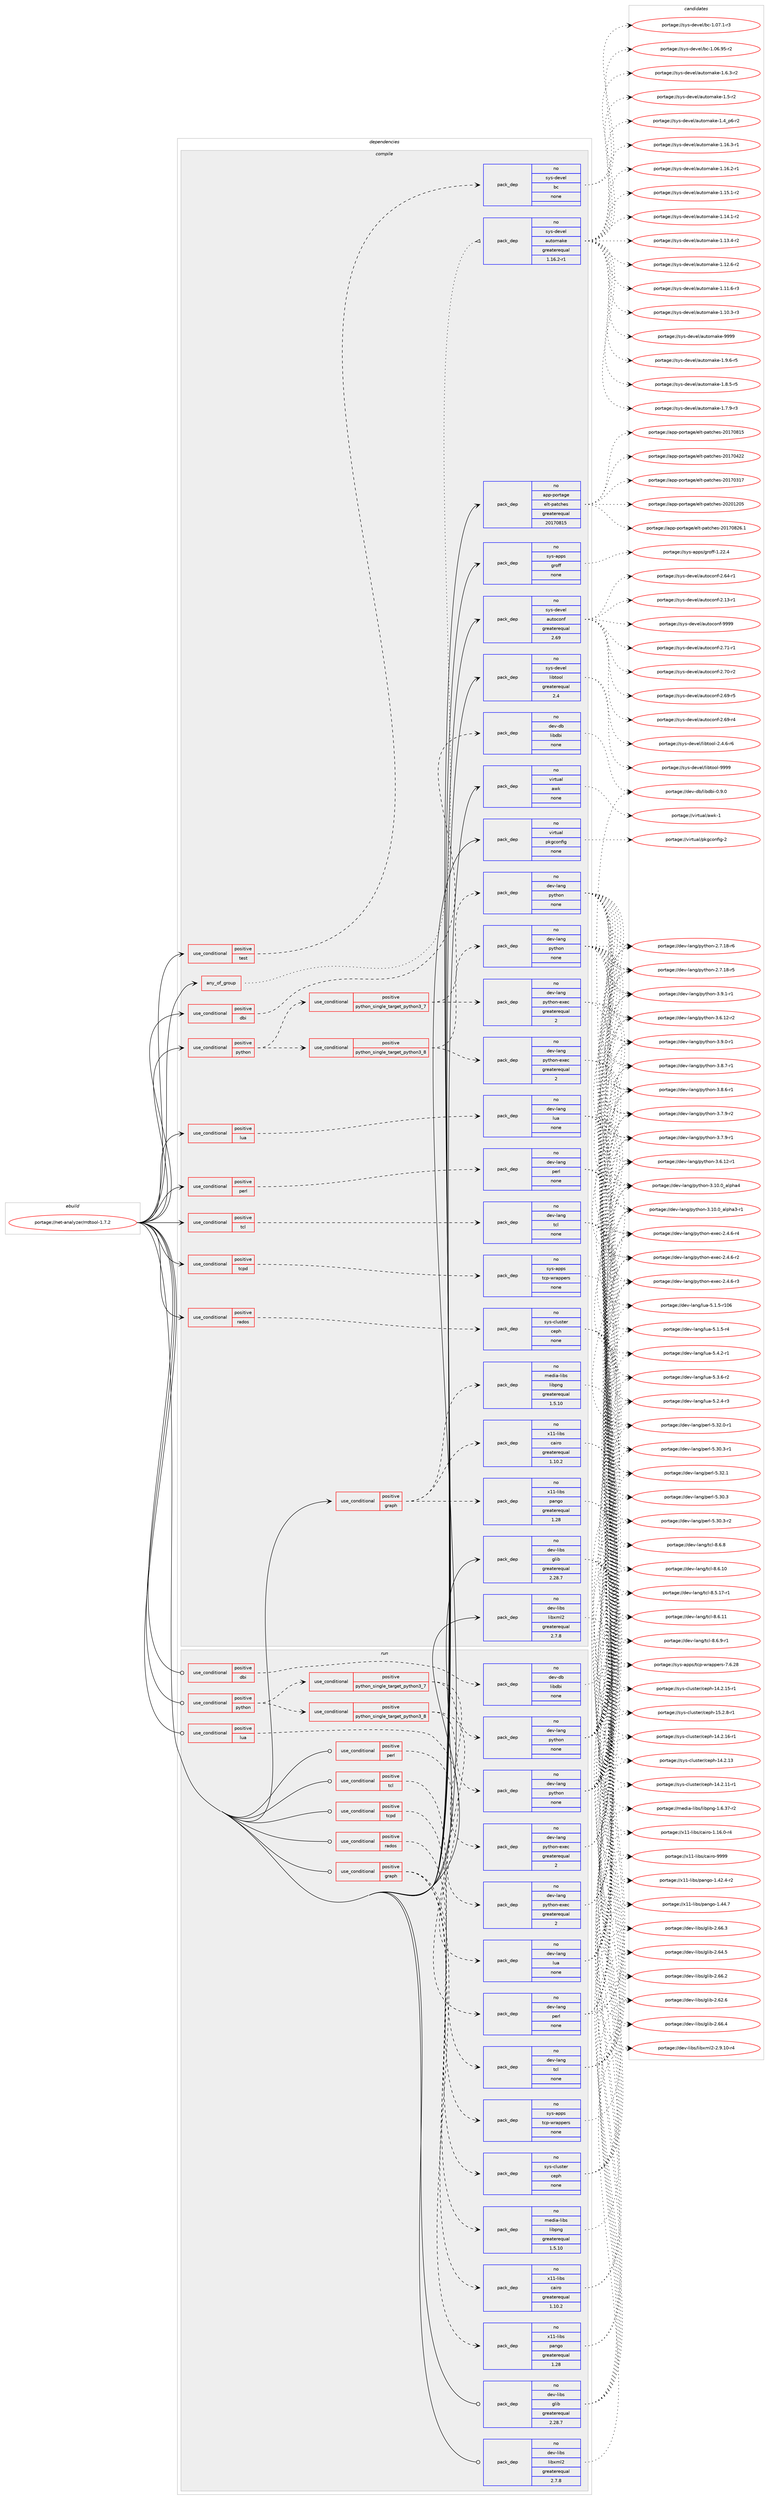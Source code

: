 digraph prolog {

# *************
# Graph options
# *************

newrank=true;
concentrate=true;
compound=true;
graph [rankdir=LR,fontname=Helvetica,fontsize=10,ranksep=1.5];#, ranksep=2.5, nodesep=0.2];
edge  [arrowhead=vee];
node  [fontname=Helvetica,fontsize=10];

# **********
# The ebuild
# **********

subgraph cluster_leftcol {
color=gray;
rank=same;
label=<<i>ebuild</i>>;
id [label="portage://net-analyzer/rrdtool-1.7.2", color=red, width=4, href="../net-analyzer/rrdtool-1.7.2.svg"];
}

# ****************
# The dependencies
# ****************

subgraph cluster_midcol {
color=gray;
label=<<i>dependencies</i>>;
subgraph cluster_compile {
fillcolor="#eeeeee";
style=filled;
label=<<i>compile</i>>;
subgraph any233 {
dependency31975 [label=<<TABLE BORDER="0" CELLBORDER="1" CELLSPACING="0" CELLPADDING="4"><TR><TD CELLPADDING="10">any_of_group</TD></TR></TABLE>>, shape=none, color=red];subgraph pack21828 {
dependency31976 [label=<<TABLE BORDER="0" CELLBORDER="1" CELLSPACING="0" CELLPADDING="4" WIDTH="220"><TR><TD ROWSPAN="6" CELLPADDING="30">pack_dep</TD></TR><TR><TD WIDTH="110">no</TD></TR><TR><TD>sys-devel</TD></TR><TR><TD>automake</TD></TR><TR><TD>greaterequal</TD></TR><TR><TD>1.16.2-r1</TD></TR></TABLE>>, shape=none, color=blue];
}
dependency31975:e -> dependency31976:w [weight=20,style="dotted",arrowhead="oinv"];
}
id:e -> dependency31975:w [weight=20,style="solid",arrowhead="vee"];
subgraph cond9867 {
dependency31977 [label=<<TABLE BORDER="0" CELLBORDER="1" CELLSPACING="0" CELLPADDING="4"><TR><TD ROWSPAN="3" CELLPADDING="10">use_conditional</TD></TR><TR><TD>positive</TD></TR><TR><TD>dbi</TD></TR></TABLE>>, shape=none, color=red];
subgraph pack21829 {
dependency31978 [label=<<TABLE BORDER="0" CELLBORDER="1" CELLSPACING="0" CELLPADDING="4" WIDTH="220"><TR><TD ROWSPAN="6" CELLPADDING="30">pack_dep</TD></TR><TR><TD WIDTH="110">no</TD></TR><TR><TD>dev-db</TD></TR><TR><TD>libdbi</TD></TR><TR><TD>none</TD></TR><TR><TD></TD></TR></TABLE>>, shape=none, color=blue];
}
dependency31977:e -> dependency31978:w [weight=20,style="dashed",arrowhead="vee"];
}
id:e -> dependency31977:w [weight=20,style="solid",arrowhead="vee"];
subgraph cond9868 {
dependency31979 [label=<<TABLE BORDER="0" CELLBORDER="1" CELLSPACING="0" CELLPADDING="4"><TR><TD ROWSPAN="3" CELLPADDING="10">use_conditional</TD></TR><TR><TD>positive</TD></TR><TR><TD>graph</TD></TR></TABLE>>, shape=none, color=red];
subgraph pack21830 {
dependency31980 [label=<<TABLE BORDER="0" CELLBORDER="1" CELLSPACING="0" CELLPADDING="4" WIDTH="220"><TR><TD ROWSPAN="6" CELLPADDING="30">pack_dep</TD></TR><TR><TD WIDTH="110">no</TD></TR><TR><TD>media-libs</TD></TR><TR><TD>libpng</TD></TR><TR><TD>greaterequal</TD></TR><TR><TD>1.5.10</TD></TR></TABLE>>, shape=none, color=blue];
}
dependency31979:e -> dependency31980:w [weight=20,style="dashed",arrowhead="vee"];
subgraph pack21831 {
dependency31981 [label=<<TABLE BORDER="0" CELLBORDER="1" CELLSPACING="0" CELLPADDING="4" WIDTH="220"><TR><TD ROWSPAN="6" CELLPADDING="30">pack_dep</TD></TR><TR><TD WIDTH="110">no</TD></TR><TR><TD>x11-libs</TD></TR><TR><TD>cairo</TD></TR><TR><TD>greaterequal</TD></TR><TR><TD>1.10.2</TD></TR></TABLE>>, shape=none, color=blue];
}
dependency31979:e -> dependency31981:w [weight=20,style="dashed",arrowhead="vee"];
subgraph pack21832 {
dependency31982 [label=<<TABLE BORDER="0" CELLBORDER="1" CELLSPACING="0" CELLPADDING="4" WIDTH="220"><TR><TD ROWSPAN="6" CELLPADDING="30">pack_dep</TD></TR><TR><TD WIDTH="110">no</TD></TR><TR><TD>x11-libs</TD></TR><TR><TD>pango</TD></TR><TR><TD>greaterequal</TD></TR><TR><TD>1.28</TD></TR></TABLE>>, shape=none, color=blue];
}
dependency31979:e -> dependency31982:w [weight=20,style="dashed",arrowhead="vee"];
}
id:e -> dependency31979:w [weight=20,style="solid",arrowhead="vee"];
subgraph cond9869 {
dependency31983 [label=<<TABLE BORDER="0" CELLBORDER="1" CELLSPACING="0" CELLPADDING="4"><TR><TD ROWSPAN="3" CELLPADDING="10">use_conditional</TD></TR><TR><TD>positive</TD></TR><TR><TD>lua</TD></TR></TABLE>>, shape=none, color=red];
subgraph pack21833 {
dependency31984 [label=<<TABLE BORDER="0" CELLBORDER="1" CELLSPACING="0" CELLPADDING="4" WIDTH="220"><TR><TD ROWSPAN="6" CELLPADDING="30">pack_dep</TD></TR><TR><TD WIDTH="110">no</TD></TR><TR><TD>dev-lang</TD></TR><TR><TD>lua</TD></TR><TR><TD>none</TD></TR><TR><TD></TD></TR></TABLE>>, shape=none, color=blue];
}
dependency31983:e -> dependency31984:w [weight=20,style="dashed",arrowhead="vee"];
}
id:e -> dependency31983:w [weight=20,style="solid",arrowhead="vee"];
subgraph cond9870 {
dependency31985 [label=<<TABLE BORDER="0" CELLBORDER="1" CELLSPACING="0" CELLPADDING="4"><TR><TD ROWSPAN="3" CELLPADDING="10">use_conditional</TD></TR><TR><TD>positive</TD></TR><TR><TD>perl</TD></TR></TABLE>>, shape=none, color=red];
subgraph pack21834 {
dependency31986 [label=<<TABLE BORDER="0" CELLBORDER="1" CELLSPACING="0" CELLPADDING="4" WIDTH="220"><TR><TD ROWSPAN="6" CELLPADDING="30">pack_dep</TD></TR><TR><TD WIDTH="110">no</TD></TR><TR><TD>dev-lang</TD></TR><TR><TD>perl</TD></TR><TR><TD>none</TD></TR><TR><TD></TD></TR></TABLE>>, shape=none, color=blue];
}
dependency31985:e -> dependency31986:w [weight=20,style="dashed",arrowhead="vee"];
}
id:e -> dependency31985:w [weight=20,style="solid",arrowhead="vee"];
subgraph cond9871 {
dependency31987 [label=<<TABLE BORDER="0" CELLBORDER="1" CELLSPACING="0" CELLPADDING="4"><TR><TD ROWSPAN="3" CELLPADDING="10">use_conditional</TD></TR><TR><TD>positive</TD></TR><TR><TD>python</TD></TR></TABLE>>, shape=none, color=red];
subgraph cond9872 {
dependency31988 [label=<<TABLE BORDER="0" CELLBORDER="1" CELLSPACING="0" CELLPADDING="4"><TR><TD ROWSPAN="3" CELLPADDING="10">use_conditional</TD></TR><TR><TD>positive</TD></TR><TR><TD>python_single_target_python3_7</TD></TR></TABLE>>, shape=none, color=red];
subgraph pack21835 {
dependency31989 [label=<<TABLE BORDER="0" CELLBORDER="1" CELLSPACING="0" CELLPADDING="4" WIDTH="220"><TR><TD ROWSPAN="6" CELLPADDING="30">pack_dep</TD></TR><TR><TD WIDTH="110">no</TD></TR><TR><TD>dev-lang</TD></TR><TR><TD>python</TD></TR><TR><TD>none</TD></TR><TR><TD></TD></TR></TABLE>>, shape=none, color=blue];
}
dependency31988:e -> dependency31989:w [weight=20,style="dashed",arrowhead="vee"];
subgraph pack21836 {
dependency31990 [label=<<TABLE BORDER="0" CELLBORDER="1" CELLSPACING="0" CELLPADDING="4" WIDTH="220"><TR><TD ROWSPAN="6" CELLPADDING="30">pack_dep</TD></TR><TR><TD WIDTH="110">no</TD></TR><TR><TD>dev-lang</TD></TR><TR><TD>python-exec</TD></TR><TR><TD>greaterequal</TD></TR><TR><TD>2</TD></TR></TABLE>>, shape=none, color=blue];
}
dependency31988:e -> dependency31990:w [weight=20,style="dashed",arrowhead="vee"];
}
dependency31987:e -> dependency31988:w [weight=20,style="dashed",arrowhead="vee"];
subgraph cond9873 {
dependency31991 [label=<<TABLE BORDER="0" CELLBORDER="1" CELLSPACING="0" CELLPADDING="4"><TR><TD ROWSPAN="3" CELLPADDING="10">use_conditional</TD></TR><TR><TD>positive</TD></TR><TR><TD>python_single_target_python3_8</TD></TR></TABLE>>, shape=none, color=red];
subgraph pack21837 {
dependency31992 [label=<<TABLE BORDER="0" CELLBORDER="1" CELLSPACING="0" CELLPADDING="4" WIDTH="220"><TR><TD ROWSPAN="6" CELLPADDING="30">pack_dep</TD></TR><TR><TD WIDTH="110">no</TD></TR><TR><TD>dev-lang</TD></TR><TR><TD>python</TD></TR><TR><TD>none</TD></TR><TR><TD></TD></TR></TABLE>>, shape=none, color=blue];
}
dependency31991:e -> dependency31992:w [weight=20,style="dashed",arrowhead="vee"];
subgraph pack21838 {
dependency31993 [label=<<TABLE BORDER="0" CELLBORDER="1" CELLSPACING="0" CELLPADDING="4" WIDTH="220"><TR><TD ROWSPAN="6" CELLPADDING="30">pack_dep</TD></TR><TR><TD WIDTH="110">no</TD></TR><TR><TD>dev-lang</TD></TR><TR><TD>python-exec</TD></TR><TR><TD>greaterequal</TD></TR><TR><TD>2</TD></TR></TABLE>>, shape=none, color=blue];
}
dependency31991:e -> dependency31993:w [weight=20,style="dashed",arrowhead="vee"];
}
dependency31987:e -> dependency31991:w [weight=20,style="dashed",arrowhead="vee"];
}
id:e -> dependency31987:w [weight=20,style="solid",arrowhead="vee"];
subgraph cond9874 {
dependency31994 [label=<<TABLE BORDER="0" CELLBORDER="1" CELLSPACING="0" CELLPADDING="4"><TR><TD ROWSPAN="3" CELLPADDING="10">use_conditional</TD></TR><TR><TD>positive</TD></TR><TR><TD>rados</TD></TR></TABLE>>, shape=none, color=red];
subgraph pack21839 {
dependency31995 [label=<<TABLE BORDER="0" CELLBORDER="1" CELLSPACING="0" CELLPADDING="4" WIDTH="220"><TR><TD ROWSPAN="6" CELLPADDING="30">pack_dep</TD></TR><TR><TD WIDTH="110">no</TD></TR><TR><TD>sys-cluster</TD></TR><TR><TD>ceph</TD></TR><TR><TD>none</TD></TR><TR><TD></TD></TR></TABLE>>, shape=none, color=blue];
}
dependency31994:e -> dependency31995:w [weight=20,style="dashed",arrowhead="vee"];
}
id:e -> dependency31994:w [weight=20,style="solid",arrowhead="vee"];
subgraph cond9875 {
dependency31996 [label=<<TABLE BORDER="0" CELLBORDER="1" CELLSPACING="0" CELLPADDING="4"><TR><TD ROWSPAN="3" CELLPADDING="10">use_conditional</TD></TR><TR><TD>positive</TD></TR><TR><TD>tcl</TD></TR></TABLE>>, shape=none, color=red];
subgraph pack21840 {
dependency31997 [label=<<TABLE BORDER="0" CELLBORDER="1" CELLSPACING="0" CELLPADDING="4" WIDTH="220"><TR><TD ROWSPAN="6" CELLPADDING="30">pack_dep</TD></TR><TR><TD WIDTH="110">no</TD></TR><TR><TD>dev-lang</TD></TR><TR><TD>tcl</TD></TR><TR><TD>none</TD></TR><TR><TD></TD></TR></TABLE>>, shape=none, color=blue];
}
dependency31996:e -> dependency31997:w [weight=20,style="dashed",arrowhead="vee"];
}
id:e -> dependency31996:w [weight=20,style="solid",arrowhead="vee"];
subgraph cond9876 {
dependency31998 [label=<<TABLE BORDER="0" CELLBORDER="1" CELLSPACING="0" CELLPADDING="4"><TR><TD ROWSPAN="3" CELLPADDING="10">use_conditional</TD></TR><TR><TD>positive</TD></TR><TR><TD>tcpd</TD></TR></TABLE>>, shape=none, color=red];
subgraph pack21841 {
dependency31999 [label=<<TABLE BORDER="0" CELLBORDER="1" CELLSPACING="0" CELLPADDING="4" WIDTH="220"><TR><TD ROWSPAN="6" CELLPADDING="30">pack_dep</TD></TR><TR><TD WIDTH="110">no</TD></TR><TR><TD>sys-apps</TD></TR><TR><TD>tcp-wrappers</TD></TR><TR><TD>none</TD></TR><TR><TD></TD></TR></TABLE>>, shape=none, color=blue];
}
dependency31998:e -> dependency31999:w [weight=20,style="dashed",arrowhead="vee"];
}
id:e -> dependency31998:w [weight=20,style="solid",arrowhead="vee"];
subgraph cond9877 {
dependency32000 [label=<<TABLE BORDER="0" CELLBORDER="1" CELLSPACING="0" CELLPADDING="4"><TR><TD ROWSPAN="3" CELLPADDING="10">use_conditional</TD></TR><TR><TD>positive</TD></TR><TR><TD>test</TD></TR></TABLE>>, shape=none, color=red];
subgraph pack21842 {
dependency32001 [label=<<TABLE BORDER="0" CELLBORDER="1" CELLSPACING="0" CELLPADDING="4" WIDTH="220"><TR><TD ROWSPAN="6" CELLPADDING="30">pack_dep</TD></TR><TR><TD WIDTH="110">no</TD></TR><TR><TD>sys-devel</TD></TR><TR><TD>bc</TD></TR><TR><TD>none</TD></TR><TR><TD></TD></TR></TABLE>>, shape=none, color=blue];
}
dependency32000:e -> dependency32001:w [weight=20,style="dashed",arrowhead="vee"];
}
id:e -> dependency32000:w [weight=20,style="solid",arrowhead="vee"];
subgraph pack21843 {
dependency32002 [label=<<TABLE BORDER="0" CELLBORDER="1" CELLSPACING="0" CELLPADDING="4" WIDTH="220"><TR><TD ROWSPAN="6" CELLPADDING="30">pack_dep</TD></TR><TR><TD WIDTH="110">no</TD></TR><TR><TD>app-portage</TD></TR><TR><TD>elt-patches</TD></TR><TR><TD>greaterequal</TD></TR><TR><TD>20170815</TD></TR></TABLE>>, shape=none, color=blue];
}
id:e -> dependency32002:w [weight=20,style="solid",arrowhead="vee"];
subgraph pack21844 {
dependency32003 [label=<<TABLE BORDER="0" CELLBORDER="1" CELLSPACING="0" CELLPADDING="4" WIDTH="220"><TR><TD ROWSPAN="6" CELLPADDING="30">pack_dep</TD></TR><TR><TD WIDTH="110">no</TD></TR><TR><TD>dev-libs</TD></TR><TR><TD>glib</TD></TR><TR><TD>greaterequal</TD></TR><TR><TD>2.28.7</TD></TR></TABLE>>, shape=none, color=blue];
}
id:e -> dependency32003:w [weight=20,style="solid",arrowhead="vee"];
subgraph pack21845 {
dependency32004 [label=<<TABLE BORDER="0" CELLBORDER="1" CELLSPACING="0" CELLPADDING="4" WIDTH="220"><TR><TD ROWSPAN="6" CELLPADDING="30">pack_dep</TD></TR><TR><TD WIDTH="110">no</TD></TR><TR><TD>dev-libs</TD></TR><TR><TD>libxml2</TD></TR><TR><TD>greaterequal</TD></TR><TR><TD>2.7.8</TD></TR></TABLE>>, shape=none, color=blue];
}
id:e -> dependency32004:w [weight=20,style="solid",arrowhead="vee"];
subgraph pack21846 {
dependency32005 [label=<<TABLE BORDER="0" CELLBORDER="1" CELLSPACING="0" CELLPADDING="4" WIDTH="220"><TR><TD ROWSPAN="6" CELLPADDING="30">pack_dep</TD></TR><TR><TD WIDTH="110">no</TD></TR><TR><TD>sys-apps</TD></TR><TR><TD>groff</TD></TR><TR><TD>none</TD></TR><TR><TD></TD></TR></TABLE>>, shape=none, color=blue];
}
id:e -> dependency32005:w [weight=20,style="solid",arrowhead="vee"];
subgraph pack21847 {
dependency32006 [label=<<TABLE BORDER="0" CELLBORDER="1" CELLSPACING="0" CELLPADDING="4" WIDTH="220"><TR><TD ROWSPAN="6" CELLPADDING="30">pack_dep</TD></TR><TR><TD WIDTH="110">no</TD></TR><TR><TD>sys-devel</TD></TR><TR><TD>autoconf</TD></TR><TR><TD>greaterequal</TD></TR><TR><TD>2.69</TD></TR></TABLE>>, shape=none, color=blue];
}
id:e -> dependency32006:w [weight=20,style="solid",arrowhead="vee"];
subgraph pack21848 {
dependency32007 [label=<<TABLE BORDER="0" CELLBORDER="1" CELLSPACING="0" CELLPADDING="4" WIDTH="220"><TR><TD ROWSPAN="6" CELLPADDING="30">pack_dep</TD></TR><TR><TD WIDTH="110">no</TD></TR><TR><TD>sys-devel</TD></TR><TR><TD>libtool</TD></TR><TR><TD>greaterequal</TD></TR><TR><TD>2.4</TD></TR></TABLE>>, shape=none, color=blue];
}
id:e -> dependency32007:w [weight=20,style="solid",arrowhead="vee"];
subgraph pack21849 {
dependency32008 [label=<<TABLE BORDER="0" CELLBORDER="1" CELLSPACING="0" CELLPADDING="4" WIDTH="220"><TR><TD ROWSPAN="6" CELLPADDING="30">pack_dep</TD></TR><TR><TD WIDTH="110">no</TD></TR><TR><TD>virtual</TD></TR><TR><TD>awk</TD></TR><TR><TD>none</TD></TR><TR><TD></TD></TR></TABLE>>, shape=none, color=blue];
}
id:e -> dependency32008:w [weight=20,style="solid",arrowhead="vee"];
subgraph pack21850 {
dependency32009 [label=<<TABLE BORDER="0" CELLBORDER="1" CELLSPACING="0" CELLPADDING="4" WIDTH="220"><TR><TD ROWSPAN="6" CELLPADDING="30">pack_dep</TD></TR><TR><TD WIDTH="110">no</TD></TR><TR><TD>virtual</TD></TR><TR><TD>pkgconfig</TD></TR><TR><TD>none</TD></TR><TR><TD></TD></TR></TABLE>>, shape=none, color=blue];
}
id:e -> dependency32009:w [weight=20,style="solid",arrowhead="vee"];
}
subgraph cluster_compileandrun {
fillcolor="#eeeeee";
style=filled;
label=<<i>compile and run</i>>;
}
subgraph cluster_run {
fillcolor="#eeeeee";
style=filled;
label=<<i>run</i>>;
subgraph cond9878 {
dependency32010 [label=<<TABLE BORDER="0" CELLBORDER="1" CELLSPACING="0" CELLPADDING="4"><TR><TD ROWSPAN="3" CELLPADDING="10">use_conditional</TD></TR><TR><TD>positive</TD></TR><TR><TD>dbi</TD></TR></TABLE>>, shape=none, color=red];
subgraph pack21851 {
dependency32011 [label=<<TABLE BORDER="0" CELLBORDER="1" CELLSPACING="0" CELLPADDING="4" WIDTH="220"><TR><TD ROWSPAN="6" CELLPADDING="30">pack_dep</TD></TR><TR><TD WIDTH="110">no</TD></TR><TR><TD>dev-db</TD></TR><TR><TD>libdbi</TD></TR><TR><TD>none</TD></TR><TR><TD></TD></TR></TABLE>>, shape=none, color=blue];
}
dependency32010:e -> dependency32011:w [weight=20,style="dashed",arrowhead="vee"];
}
id:e -> dependency32010:w [weight=20,style="solid",arrowhead="odot"];
subgraph cond9879 {
dependency32012 [label=<<TABLE BORDER="0" CELLBORDER="1" CELLSPACING="0" CELLPADDING="4"><TR><TD ROWSPAN="3" CELLPADDING="10">use_conditional</TD></TR><TR><TD>positive</TD></TR><TR><TD>graph</TD></TR></TABLE>>, shape=none, color=red];
subgraph pack21852 {
dependency32013 [label=<<TABLE BORDER="0" CELLBORDER="1" CELLSPACING="0" CELLPADDING="4" WIDTH="220"><TR><TD ROWSPAN="6" CELLPADDING="30">pack_dep</TD></TR><TR><TD WIDTH="110">no</TD></TR><TR><TD>media-libs</TD></TR><TR><TD>libpng</TD></TR><TR><TD>greaterequal</TD></TR><TR><TD>1.5.10</TD></TR></TABLE>>, shape=none, color=blue];
}
dependency32012:e -> dependency32013:w [weight=20,style="dashed",arrowhead="vee"];
subgraph pack21853 {
dependency32014 [label=<<TABLE BORDER="0" CELLBORDER="1" CELLSPACING="0" CELLPADDING="4" WIDTH="220"><TR><TD ROWSPAN="6" CELLPADDING="30">pack_dep</TD></TR><TR><TD WIDTH="110">no</TD></TR><TR><TD>x11-libs</TD></TR><TR><TD>cairo</TD></TR><TR><TD>greaterequal</TD></TR><TR><TD>1.10.2</TD></TR></TABLE>>, shape=none, color=blue];
}
dependency32012:e -> dependency32014:w [weight=20,style="dashed",arrowhead="vee"];
subgraph pack21854 {
dependency32015 [label=<<TABLE BORDER="0" CELLBORDER="1" CELLSPACING="0" CELLPADDING="4" WIDTH="220"><TR><TD ROWSPAN="6" CELLPADDING="30">pack_dep</TD></TR><TR><TD WIDTH="110">no</TD></TR><TR><TD>x11-libs</TD></TR><TR><TD>pango</TD></TR><TR><TD>greaterequal</TD></TR><TR><TD>1.28</TD></TR></TABLE>>, shape=none, color=blue];
}
dependency32012:e -> dependency32015:w [weight=20,style="dashed",arrowhead="vee"];
}
id:e -> dependency32012:w [weight=20,style="solid",arrowhead="odot"];
subgraph cond9880 {
dependency32016 [label=<<TABLE BORDER="0" CELLBORDER="1" CELLSPACING="0" CELLPADDING="4"><TR><TD ROWSPAN="3" CELLPADDING="10">use_conditional</TD></TR><TR><TD>positive</TD></TR><TR><TD>lua</TD></TR></TABLE>>, shape=none, color=red];
subgraph pack21855 {
dependency32017 [label=<<TABLE BORDER="0" CELLBORDER="1" CELLSPACING="0" CELLPADDING="4" WIDTH="220"><TR><TD ROWSPAN="6" CELLPADDING="30">pack_dep</TD></TR><TR><TD WIDTH="110">no</TD></TR><TR><TD>dev-lang</TD></TR><TR><TD>lua</TD></TR><TR><TD>none</TD></TR><TR><TD></TD></TR></TABLE>>, shape=none, color=blue];
}
dependency32016:e -> dependency32017:w [weight=20,style="dashed",arrowhead="vee"];
}
id:e -> dependency32016:w [weight=20,style="solid",arrowhead="odot"];
subgraph cond9881 {
dependency32018 [label=<<TABLE BORDER="0" CELLBORDER="1" CELLSPACING="0" CELLPADDING="4"><TR><TD ROWSPAN="3" CELLPADDING="10">use_conditional</TD></TR><TR><TD>positive</TD></TR><TR><TD>perl</TD></TR></TABLE>>, shape=none, color=red];
subgraph pack21856 {
dependency32019 [label=<<TABLE BORDER="0" CELLBORDER="1" CELLSPACING="0" CELLPADDING="4" WIDTH="220"><TR><TD ROWSPAN="6" CELLPADDING="30">pack_dep</TD></TR><TR><TD WIDTH="110">no</TD></TR><TR><TD>dev-lang</TD></TR><TR><TD>perl</TD></TR><TR><TD>none</TD></TR><TR><TD></TD></TR></TABLE>>, shape=none, color=blue];
}
dependency32018:e -> dependency32019:w [weight=20,style="dashed",arrowhead="vee"];
}
id:e -> dependency32018:w [weight=20,style="solid",arrowhead="odot"];
subgraph cond9882 {
dependency32020 [label=<<TABLE BORDER="0" CELLBORDER="1" CELLSPACING="0" CELLPADDING="4"><TR><TD ROWSPAN="3" CELLPADDING="10">use_conditional</TD></TR><TR><TD>positive</TD></TR><TR><TD>python</TD></TR></TABLE>>, shape=none, color=red];
subgraph cond9883 {
dependency32021 [label=<<TABLE BORDER="0" CELLBORDER="1" CELLSPACING="0" CELLPADDING="4"><TR><TD ROWSPAN="3" CELLPADDING="10">use_conditional</TD></TR><TR><TD>positive</TD></TR><TR><TD>python_single_target_python3_7</TD></TR></TABLE>>, shape=none, color=red];
subgraph pack21857 {
dependency32022 [label=<<TABLE BORDER="0" CELLBORDER="1" CELLSPACING="0" CELLPADDING="4" WIDTH="220"><TR><TD ROWSPAN="6" CELLPADDING="30">pack_dep</TD></TR><TR><TD WIDTH="110">no</TD></TR><TR><TD>dev-lang</TD></TR><TR><TD>python</TD></TR><TR><TD>none</TD></TR><TR><TD></TD></TR></TABLE>>, shape=none, color=blue];
}
dependency32021:e -> dependency32022:w [weight=20,style="dashed",arrowhead="vee"];
subgraph pack21858 {
dependency32023 [label=<<TABLE BORDER="0" CELLBORDER="1" CELLSPACING="0" CELLPADDING="4" WIDTH="220"><TR><TD ROWSPAN="6" CELLPADDING="30">pack_dep</TD></TR><TR><TD WIDTH="110">no</TD></TR><TR><TD>dev-lang</TD></TR><TR><TD>python-exec</TD></TR><TR><TD>greaterequal</TD></TR><TR><TD>2</TD></TR></TABLE>>, shape=none, color=blue];
}
dependency32021:e -> dependency32023:w [weight=20,style="dashed",arrowhead="vee"];
}
dependency32020:e -> dependency32021:w [weight=20,style="dashed",arrowhead="vee"];
subgraph cond9884 {
dependency32024 [label=<<TABLE BORDER="0" CELLBORDER="1" CELLSPACING="0" CELLPADDING="4"><TR><TD ROWSPAN="3" CELLPADDING="10">use_conditional</TD></TR><TR><TD>positive</TD></TR><TR><TD>python_single_target_python3_8</TD></TR></TABLE>>, shape=none, color=red];
subgraph pack21859 {
dependency32025 [label=<<TABLE BORDER="0" CELLBORDER="1" CELLSPACING="0" CELLPADDING="4" WIDTH="220"><TR><TD ROWSPAN="6" CELLPADDING="30">pack_dep</TD></TR><TR><TD WIDTH="110">no</TD></TR><TR><TD>dev-lang</TD></TR><TR><TD>python</TD></TR><TR><TD>none</TD></TR><TR><TD></TD></TR></TABLE>>, shape=none, color=blue];
}
dependency32024:e -> dependency32025:w [weight=20,style="dashed",arrowhead="vee"];
subgraph pack21860 {
dependency32026 [label=<<TABLE BORDER="0" CELLBORDER="1" CELLSPACING="0" CELLPADDING="4" WIDTH="220"><TR><TD ROWSPAN="6" CELLPADDING="30">pack_dep</TD></TR><TR><TD WIDTH="110">no</TD></TR><TR><TD>dev-lang</TD></TR><TR><TD>python-exec</TD></TR><TR><TD>greaterequal</TD></TR><TR><TD>2</TD></TR></TABLE>>, shape=none, color=blue];
}
dependency32024:e -> dependency32026:w [weight=20,style="dashed",arrowhead="vee"];
}
dependency32020:e -> dependency32024:w [weight=20,style="dashed",arrowhead="vee"];
}
id:e -> dependency32020:w [weight=20,style="solid",arrowhead="odot"];
subgraph cond9885 {
dependency32027 [label=<<TABLE BORDER="0" CELLBORDER="1" CELLSPACING="0" CELLPADDING="4"><TR><TD ROWSPAN="3" CELLPADDING="10">use_conditional</TD></TR><TR><TD>positive</TD></TR><TR><TD>rados</TD></TR></TABLE>>, shape=none, color=red];
subgraph pack21861 {
dependency32028 [label=<<TABLE BORDER="0" CELLBORDER="1" CELLSPACING="0" CELLPADDING="4" WIDTH="220"><TR><TD ROWSPAN="6" CELLPADDING="30">pack_dep</TD></TR><TR><TD WIDTH="110">no</TD></TR><TR><TD>sys-cluster</TD></TR><TR><TD>ceph</TD></TR><TR><TD>none</TD></TR><TR><TD></TD></TR></TABLE>>, shape=none, color=blue];
}
dependency32027:e -> dependency32028:w [weight=20,style="dashed",arrowhead="vee"];
}
id:e -> dependency32027:w [weight=20,style="solid",arrowhead="odot"];
subgraph cond9886 {
dependency32029 [label=<<TABLE BORDER="0" CELLBORDER="1" CELLSPACING="0" CELLPADDING="4"><TR><TD ROWSPAN="3" CELLPADDING="10">use_conditional</TD></TR><TR><TD>positive</TD></TR><TR><TD>tcl</TD></TR></TABLE>>, shape=none, color=red];
subgraph pack21862 {
dependency32030 [label=<<TABLE BORDER="0" CELLBORDER="1" CELLSPACING="0" CELLPADDING="4" WIDTH="220"><TR><TD ROWSPAN="6" CELLPADDING="30">pack_dep</TD></TR><TR><TD WIDTH="110">no</TD></TR><TR><TD>dev-lang</TD></TR><TR><TD>tcl</TD></TR><TR><TD>none</TD></TR><TR><TD></TD></TR></TABLE>>, shape=none, color=blue];
}
dependency32029:e -> dependency32030:w [weight=20,style="dashed",arrowhead="vee"];
}
id:e -> dependency32029:w [weight=20,style="solid",arrowhead="odot"];
subgraph cond9887 {
dependency32031 [label=<<TABLE BORDER="0" CELLBORDER="1" CELLSPACING="0" CELLPADDING="4"><TR><TD ROWSPAN="3" CELLPADDING="10">use_conditional</TD></TR><TR><TD>positive</TD></TR><TR><TD>tcpd</TD></TR></TABLE>>, shape=none, color=red];
subgraph pack21863 {
dependency32032 [label=<<TABLE BORDER="0" CELLBORDER="1" CELLSPACING="0" CELLPADDING="4" WIDTH="220"><TR><TD ROWSPAN="6" CELLPADDING="30">pack_dep</TD></TR><TR><TD WIDTH="110">no</TD></TR><TR><TD>sys-apps</TD></TR><TR><TD>tcp-wrappers</TD></TR><TR><TD>none</TD></TR><TR><TD></TD></TR></TABLE>>, shape=none, color=blue];
}
dependency32031:e -> dependency32032:w [weight=20,style="dashed",arrowhead="vee"];
}
id:e -> dependency32031:w [weight=20,style="solid",arrowhead="odot"];
subgraph pack21864 {
dependency32033 [label=<<TABLE BORDER="0" CELLBORDER="1" CELLSPACING="0" CELLPADDING="4" WIDTH="220"><TR><TD ROWSPAN="6" CELLPADDING="30">pack_dep</TD></TR><TR><TD WIDTH="110">no</TD></TR><TR><TD>dev-libs</TD></TR><TR><TD>glib</TD></TR><TR><TD>greaterequal</TD></TR><TR><TD>2.28.7</TD></TR></TABLE>>, shape=none, color=blue];
}
id:e -> dependency32033:w [weight=20,style="solid",arrowhead="odot"];
subgraph pack21865 {
dependency32034 [label=<<TABLE BORDER="0" CELLBORDER="1" CELLSPACING="0" CELLPADDING="4" WIDTH="220"><TR><TD ROWSPAN="6" CELLPADDING="30">pack_dep</TD></TR><TR><TD WIDTH="110">no</TD></TR><TR><TD>dev-libs</TD></TR><TR><TD>libxml2</TD></TR><TR><TD>greaterequal</TD></TR><TR><TD>2.7.8</TD></TR></TABLE>>, shape=none, color=blue];
}
id:e -> dependency32034:w [weight=20,style="solid",arrowhead="odot"];
}
}

# **************
# The candidates
# **************

subgraph cluster_choices {
rank=same;
color=gray;
label=<<i>candidates</i>>;

subgraph choice21828 {
color=black;
nodesep=1;
choice115121115451001011181011084797117116111109971071014557575757 [label="portage://sys-devel/automake-9999", color=red, width=4,href="../sys-devel/automake-9999.svg"];
choice115121115451001011181011084797117116111109971071014549465746544511453 [label="portage://sys-devel/automake-1.9.6-r5", color=red, width=4,href="../sys-devel/automake-1.9.6-r5.svg"];
choice115121115451001011181011084797117116111109971071014549465646534511453 [label="portage://sys-devel/automake-1.8.5-r5", color=red, width=4,href="../sys-devel/automake-1.8.5-r5.svg"];
choice115121115451001011181011084797117116111109971071014549465546574511451 [label="portage://sys-devel/automake-1.7.9-r3", color=red, width=4,href="../sys-devel/automake-1.7.9-r3.svg"];
choice115121115451001011181011084797117116111109971071014549465446514511450 [label="portage://sys-devel/automake-1.6.3-r2", color=red, width=4,href="../sys-devel/automake-1.6.3-r2.svg"];
choice11512111545100101118101108479711711611110997107101454946534511450 [label="portage://sys-devel/automake-1.5-r2", color=red, width=4,href="../sys-devel/automake-1.5-r2.svg"];
choice115121115451001011181011084797117116111109971071014549465295112544511450 [label="portage://sys-devel/automake-1.4_p6-r2", color=red, width=4,href="../sys-devel/automake-1.4_p6-r2.svg"];
choice11512111545100101118101108479711711611110997107101454946495446514511449 [label="portage://sys-devel/automake-1.16.3-r1", color=red, width=4,href="../sys-devel/automake-1.16.3-r1.svg"];
choice11512111545100101118101108479711711611110997107101454946495446504511449 [label="portage://sys-devel/automake-1.16.2-r1", color=red, width=4,href="../sys-devel/automake-1.16.2-r1.svg"];
choice11512111545100101118101108479711711611110997107101454946495346494511450 [label="portage://sys-devel/automake-1.15.1-r2", color=red, width=4,href="../sys-devel/automake-1.15.1-r2.svg"];
choice11512111545100101118101108479711711611110997107101454946495246494511450 [label="portage://sys-devel/automake-1.14.1-r2", color=red, width=4,href="../sys-devel/automake-1.14.1-r2.svg"];
choice11512111545100101118101108479711711611110997107101454946495146524511450 [label="portage://sys-devel/automake-1.13.4-r2", color=red, width=4,href="../sys-devel/automake-1.13.4-r2.svg"];
choice11512111545100101118101108479711711611110997107101454946495046544511450 [label="portage://sys-devel/automake-1.12.6-r2", color=red, width=4,href="../sys-devel/automake-1.12.6-r2.svg"];
choice11512111545100101118101108479711711611110997107101454946494946544511451 [label="portage://sys-devel/automake-1.11.6-r3", color=red, width=4,href="../sys-devel/automake-1.11.6-r3.svg"];
choice11512111545100101118101108479711711611110997107101454946494846514511451 [label="portage://sys-devel/automake-1.10.3-r3", color=red, width=4,href="../sys-devel/automake-1.10.3-r3.svg"];
dependency31976:e -> choice115121115451001011181011084797117116111109971071014557575757:w [style=dotted,weight="100"];
dependency31976:e -> choice115121115451001011181011084797117116111109971071014549465746544511453:w [style=dotted,weight="100"];
dependency31976:e -> choice115121115451001011181011084797117116111109971071014549465646534511453:w [style=dotted,weight="100"];
dependency31976:e -> choice115121115451001011181011084797117116111109971071014549465546574511451:w [style=dotted,weight="100"];
dependency31976:e -> choice115121115451001011181011084797117116111109971071014549465446514511450:w [style=dotted,weight="100"];
dependency31976:e -> choice11512111545100101118101108479711711611110997107101454946534511450:w [style=dotted,weight="100"];
dependency31976:e -> choice115121115451001011181011084797117116111109971071014549465295112544511450:w [style=dotted,weight="100"];
dependency31976:e -> choice11512111545100101118101108479711711611110997107101454946495446514511449:w [style=dotted,weight="100"];
dependency31976:e -> choice11512111545100101118101108479711711611110997107101454946495446504511449:w [style=dotted,weight="100"];
dependency31976:e -> choice11512111545100101118101108479711711611110997107101454946495346494511450:w [style=dotted,weight="100"];
dependency31976:e -> choice11512111545100101118101108479711711611110997107101454946495246494511450:w [style=dotted,weight="100"];
dependency31976:e -> choice11512111545100101118101108479711711611110997107101454946495146524511450:w [style=dotted,weight="100"];
dependency31976:e -> choice11512111545100101118101108479711711611110997107101454946495046544511450:w [style=dotted,weight="100"];
dependency31976:e -> choice11512111545100101118101108479711711611110997107101454946494946544511451:w [style=dotted,weight="100"];
dependency31976:e -> choice11512111545100101118101108479711711611110997107101454946494846514511451:w [style=dotted,weight="100"];
}
subgraph choice21829 {
color=black;
nodesep=1;
choice1001011184510098471081059810098105454846574648 [label="portage://dev-db/libdbi-0.9.0", color=red, width=4,href="../dev-db/libdbi-0.9.0.svg"];
dependency31978:e -> choice1001011184510098471081059810098105454846574648:w [style=dotted,weight="100"];
}
subgraph choice21830 {
color=black;
nodesep=1;
choice1091011001059745108105981154710810598112110103454946544651554511450 [label="portage://media-libs/libpng-1.6.37-r2", color=red, width=4,href="../media-libs/libpng-1.6.37-r2.svg"];
dependency31980:e -> choice1091011001059745108105981154710810598112110103454946544651554511450:w [style=dotted,weight="100"];
}
subgraph choice21831 {
color=black;
nodesep=1;
choice120494945108105981154799971051141114557575757 [label="portage://x11-libs/cairo-9999", color=red, width=4,href="../x11-libs/cairo-9999.svg"];
choice12049494510810598115479997105114111454946495446484511452 [label="portage://x11-libs/cairo-1.16.0-r4", color=red, width=4,href="../x11-libs/cairo-1.16.0-r4.svg"];
dependency31981:e -> choice120494945108105981154799971051141114557575757:w [style=dotted,weight="100"];
dependency31981:e -> choice12049494510810598115479997105114111454946495446484511452:w [style=dotted,weight="100"];
}
subgraph choice21832 {
color=black;
nodesep=1;
choice12049494510810598115471129711010311145494652524655 [label="portage://x11-libs/pango-1.44.7", color=red, width=4,href="../x11-libs/pango-1.44.7.svg"];
choice120494945108105981154711297110103111454946525046524511450 [label="portage://x11-libs/pango-1.42.4-r2", color=red, width=4,href="../x11-libs/pango-1.42.4-r2.svg"];
dependency31982:e -> choice12049494510810598115471129711010311145494652524655:w [style=dotted,weight="100"];
dependency31982:e -> choice120494945108105981154711297110103111454946525046524511450:w [style=dotted,weight="100"];
}
subgraph choice21833 {
color=black;
nodesep=1;
choice100101118451089711010347108117974553465246504511449 [label="portage://dev-lang/lua-5.4.2-r1", color=red, width=4,href="../dev-lang/lua-5.4.2-r1.svg"];
choice100101118451089711010347108117974553465146544511450 [label="portage://dev-lang/lua-5.3.6-r2", color=red, width=4,href="../dev-lang/lua-5.3.6-r2.svg"];
choice100101118451089711010347108117974553465046524511451 [label="portage://dev-lang/lua-5.2.4-r3", color=red, width=4,href="../dev-lang/lua-5.2.4-r3.svg"];
choice100101118451089711010347108117974553464946534511452 [label="portage://dev-lang/lua-5.1.5-r4", color=red, width=4,href="../dev-lang/lua-5.1.5-r4.svg"];
choice1001011184510897110103471081179745534649465345114494854 [label="portage://dev-lang/lua-5.1.5-r106", color=red, width=4,href="../dev-lang/lua-5.1.5-r106.svg"];
dependency31984:e -> choice100101118451089711010347108117974553465246504511449:w [style=dotted,weight="100"];
dependency31984:e -> choice100101118451089711010347108117974553465146544511450:w [style=dotted,weight="100"];
dependency31984:e -> choice100101118451089711010347108117974553465046524511451:w [style=dotted,weight="100"];
dependency31984:e -> choice100101118451089711010347108117974553464946534511452:w [style=dotted,weight="100"];
dependency31984:e -> choice1001011184510897110103471081179745534649465345114494854:w [style=dotted,weight="100"];
}
subgraph choice21834 {
color=black;
nodesep=1;
choice10010111845108971101034711210111410845534651504649 [label="portage://dev-lang/perl-5.32.1", color=red, width=4,href="../dev-lang/perl-5.32.1.svg"];
choice100101118451089711010347112101114108455346515046484511449 [label="portage://dev-lang/perl-5.32.0-r1", color=red, width=4,href="../dev-lang/perl-5.32.0-r1.svg"];
choice100101118451089711010347112101114108455346514846514511450 [label="portage://dev-lang/perl-5.30.3-r2", color=red, width=4,href="../dev-lang/perl-5.30.3-r2.svg"];
choice100101118451089711010347112101114108455346514846514511449 [label="portage://dev-lang/perl-5.30.3-r1", color=red, width=4,href="../dev-lang/perl-5.30.3-r1.svg"];
choice10010111845108971101034711210111410845534651484651 [label="portage://dev-lang/perl-5.30.3", color=red, width=4,href="../dev-lang/perl-5.30.3.svg"];
dependency31986:e -> choice10010111845108971101034711210111410845534651504649:w [style=dotted,weight="100"];
dependency31986:e -> choice100101118451089711010347112101114108455346515046484511449:w [style=dotted,weight="100"];
dependency31986:e -> choice100101118451089711010347112101114108455346514846514511450:w [style=dotted,weight="100"];
dependency31986:e -> choice100101118451089711010347112101114108455346514846514511449:w [style=dotted,weight="100"];
dependency31986:e -> choice10010111845108971101034711210111410845534651484651:w [style=dotted,weight="100"];
}
subgraph choice21835 {
color=black;
nodesep=1;
choice1001011184510897110103471121211161041111104551465746494511449 [label="portage://dev-lang/python-3.9.1-r1", color=red, width=4,href="../dev-lang/python-3.9.1-r1.svg"];
choice1001011184510897110103471121211161041111104551465746484511449 [label="portage://dev-lang/python-3.9.0-r1", color=red, width=4,href="../dev-lang/python-3.9.0-r1.svg"];
choice1001011184510897110103471121211161041111104551465646554511449 [label="portage://dev-lang/python-3.8.7-r1", color=red, width=4,href="../dev-lang/python-3.8.7-r1.svg"];
choice1001011184510897110103471121211161041111104551465646544511449 [label="portage://dev-lang/python-3.8.6-r1", color=red, width=4,href="../dev-lang/python-3.8.6-r1.svg"];
choice1001011184510897110103471121211161041111104551465546574511450 [label="portage://dev-lang/python-3.7.9-r2", color=red, width=4,href="../dev-lang/python-3.7.9-r2.svg"];
choice1001011184510897110103471121211161041111104551465546574511449 [label="portage://dev-lang/python-3.7.9-r1", color=red, width=4,href="../dev-lang/python-3.7.9-r1.svg"];
choice100101118451089711010347112121116104111110455146544649504511450 [label="portage://dev-lang/python-3.6.12-r2", color=red, width=4,href="../dev-lang/python-3.6.12-r2.svg"];
choice100101118451089711010347112121116104111110455146544649504511449 [label="portage://dev-lang/python-3.6.12-r1", color=red, width=4,href="../dev-lang/python-3.6.12-r1.svg"];
choice1001011184510897110103471121211161041111104551464948464895971081121049752 [label="portage://dev-lang/python-3.10.0_alpha4", color=red, width=4,href="../dev-lang/python-3.10.0_alpha4.svg"];
choice10010111845108971101034711212111610411111045514649484648959710811210497514511449 [label="portage://dev-lang/python-3.10.0_alpha3-r1", color=red, width=4,href="../dev-lang/python-3.10.0_alpha3-r1.svg"];
choice100101118451089711010347112121116104111110455046554649564511454 [label="portage://dev-lang/python-2.7.18-r6", color=red, width=4,href="../dev-lang/python-2.7.18-r6.svg"];
choice100101118451089711010347112121116104111110455046554649564511453 [label="portage://dev-lang/python-2.7.18-r5", color=red, width=4,href="../dev-lang/python-2.7.18-r5.svg"];
dependency31989:e -> choice1001011184510897110103471121211161041111104551465746494511449:w [style=dotted,weight="100"];
dependency31989:e -> choice1001011184510897110103471121211161041111104551465746484511449:w [style=dotted,weight="100"];
dependency31989:e -> choice1001011184510897110103471121211161041111104551465646554511449:w [style=dotted,weight="100"];
dependency31989:e -> choice1001011184510897110103471121211161041111104551465646544511449:w [style=dotted,weight="100"];
dependency31989:e -> choice1001011184510897110103471121211161041111104551465546574511450:w [style=dotted,weight="100"];
dependency31989:e -> choice1001011184510897110103471121211161041111104551465546574511449:w [style=dotted,weight="100"];
dependency31989:e -> choice100101118451089711010347112121116104111110455146544649504511450:w [style=dotted,weight="100"];
dependency31989:e -> choice100101118451089711010347112121116104111110455146544649504511449:w [style=dotted,weight="100"];
dependency31989:e -> choice1001011184510897110103471121211161041111104551464948464895971081121049752:w [style=dotted,weight="100"];
dependency31989:e -> choice10010111845108971101034711212111610411111045514649484648959710811210497514511449:w [style=dotted,weight="100"];
dependency31989:e -> choice100101118451089711010347112121116104111110455046554649564511454:w [style=dotted,weight="100"];
dependency31989:e -> choice100101118451089711010347112121116104111110455046554649564511453:w [style=dotted,weight="100"];
}
subgraph choice21836 {
color=black;
nodesep=1;
choice10010111845108971101034711212111610411111045101120101994550465246544511452 [label="portage://dev-lang/python-exec-2.4.6-r4", color=red, width=4,href="../dev-lang/python-exec-2.4.6-r4.svg"];
choice10010111845108971101034711212111610411111045101120101994550465246544511451 [label="portage://dev-lang/python-exec-2.4.6-r3", color=red, width=4,href="../dev-lang/python-exec-2.4.6-r3.svg"];
choice10010111845108971101034711212111610411111045101120101994550465246544511450 [label="portage://dev-lang/python-exec-2.4.6-r2", color=red, width=4,href="../dev-lang/python-exec-2.4.6-r2.svg"];
dependency31990:e -> choice10010111845108971101034711212111610411111045101120101994550465246544511452:w [style=dotted,weight="100"];
dependency31990:e -> choice10010111845108971101034711212111610411111045101120101994550465246544511451:w [style=dotted,weight="100"];
dependency31990:e -> choice10010111845108971101034711212111610411111045101120101994550465246544511450:w [style=dotted,weight="100"];
}
subgraph choice21837 {
color=black;
nodesep=1;
choice1001011184510897110103471121211161041111104551465746494511449 [label="portage://dev-lang/python-3.9.1-r1", color=red, width=4,href="../dev-lang/python-3.9.1-r1.svg"];
choice1001011184510897110103471121211161041111104551465746484511449 [label="portage://dev-lang/python-3.9.0-r1", color=red, width=4,href="../dev-lang/python-3.9.0-r1.svg"];
choice1001011184510897110103471121211161041111104551465646554511449 [label="portage://dev-lang/python-3.8.7-r1", color=red, width=4,href="../dev-lang/python-3.8.7-r1.svg"];
choice1001011184510897110103471121211161041111104551465646544511449 [label="portage://dev-lang/python-3.8.6-r1", color=red, width=4,href="../dev-lang/python-3.8.6-r1.svg"];
choice1001011184510897110103471121211161041111104551465546574511450 [label="portage://dev-lang/python-3.7.9-r2", color=red, width=4,href="../dev-lang/python-3.7.9-r2.svg"];
choice1001011184510897110103471121211161041111104551465546574511449 [label="portage://dev-lang/python-3.7.9-r1", color=red, width=4,href="../dev-lang/python-3.7.9-r1.svg"];
choice100101118451089711010347112121116104111110455146544649504511450 [label="portage://dev-lang/python-3.6.12-r2", color=red, width=4,href="../dev-lang/python-3.6.12-r2.svg"];
choice100101118451089711010347112121116104111110455146544649504511449 [label="portage://dev-lang/python-3.6.12-r1", color=red, width=4,href="../dev-lang/python-3.6.12-r1.svg"];
choice1001011184510897110103471121211161041111104551464948464895971081121049752 [label="portage://dev-lang/python-3.10.0_alpha4", color=red, width=4,href="../dev-lang/python-3.10.0_alpha4.svg"];
choice10010111845108971101034711212111610411111045514649484648959710811210497514511449 [label="portage://dev-lang/python-3.10.0_alpha3-r1", color=red, width=4,href="../dev-lang/python-3.10.0_alpha3-r1.svg"];
choice100101118451089711010347112121116104111110455046554649564511454 [label="portage://dev-lang/python-2.7.18-r6", color=red, width=4,href="../dev-lang/python-2.7.18-r6.svg"];
choice100101118451089711010347112121116104111110455046554649564511453 [label="portage://dev-lang/python-2.7.18-r5", color=red, width=4,href="../dev-lang/python-2.7.18-r5.svg"];
dependency31992:e -> choice1001011184510897110103471121211161041111104551465746494511449:w [style=dotted,weight="100"];
dependency31992:e -> choice1001011184510897110103471121211161041111104551465746484511449:w [style=dotted,weight="100"];
dependency31992:e -> choice1001011184510897110103471121211161041111104551465646554511449:w [style=dotted,weight="100"];
dependency31992:e -> choice1001011184510897110103471121211161041111104551465646544511449:w [style=dotted,weight="100"];
dependency31992:e -> choice1001011184510897110103471121211161041111104551465546574511450:w [style=dotted,weight="100"];
dependency31992:e -> choice1001011184510897110103471121211161041111104551465546574511449:w [style=dotted,weight="100"];
dependency31992:e -> choice100101118451089711010347112121116104111110455146544649504511450:w [style=dotted,weight="100"];
dependency31992:e -> choice100101118451089711010347112121116104111110455146544649504511449:w [style=dotted,weight="100"];
dependency31992:e -> choice1001011184510897110103471121211161041111104551464948464895971081121049752:w [style=dotted,weight="100"];
dependency31992:e -> choice10010111845108971101034711212111610411111045514649484648959710811210497514511449:w [style=dotted,weight="100"];
dependency31992:e -> choice100101118451089711010347112121116104111110455046554649564511454:w [style=dotted,weight="100"];
dependency31992:e -> choice100101118451089711010347112121116104111110455046554649564511453:w [style=dotted,weight="100"];
}
subgraph choice21838 {
color=black;
nodesep=1;
choice10010111845108971101034711212111610411111045101120101994550465246544511452 [label="portage://dev-lang/python-exec-2.4.6-r4", color=red, width=4,href="../dev-lang/python-exec-2.4.6-r4.svg"];
choice10010111845108971101034711212111610411111045101120101994550465246544511451 [label="portage://dev-lang/python-exec-2.4.6-r3", color=red, width=4,href="../dev-lang/python-exec-2.4.6-r3.svg"];
choice10010111845108971101034711212111610411111045101120101994550465246544511450 [label="portage://dev-lang/python-exec-2.4.6-r2", color=red, width=4,href="../dev-lang/python-exec-2.4.6-r2.svg"];
dependency31993:e -> choice10010111845108971101034711212111610411111045101120101994550465246544511452:w [style=dotted,weight="100"];
dependency31993:e -> choice10010111845108971101034711212111610411111045101120101994550465246544511451:w [style=dotted,weight="100"];
dependency31993:e -> choice10010111845108971101034711212111610411111045101120101994550465246544511450:w [style=dotted,weight="100"];
}
subgraph choice21839 {
color=black;
nodesep=1;
choice11512111545991081171151161011144799101112104454953465046564511449 [label="portage://sys-cluster/ceph-15.2.8-r1", color=red, width=4,href="../sys-cluster/ceph-15.2.8-r1.svg"];
choice1151211154599108117115116101114479910111210445495246504649544511449 [label="portage://sys-cluster/ceph-14.2.16-r1", color=red, width=4,href="../sys-cluster/ceph-14.2.16-r1.svg"];
choice1151211154599108117115116101114479910111210445495246504649534511449 [label="portage://sys-cluster/ceph-14.2.15-r1", color=red, width=4,href="../sys-cluster/ceph-14.2.15-r1.svg"];
choice115121115459910811711511610111447991011121044549524650464951 [label="portage://sys-cluster/ceph-14.2.13", color=red, width=4,href="../sys-cluster/ceph-14.2.13.svg"];
choice1151211154599108117115116101114479910111210445495246504649494511449 [label="portage://sys-cluster/ceph-14.2.11-r1", color=red, width=4,href="../sys-cluster/ceph-14.2.11-r1.svg"];
dependency31995:e -> choice11512111545991081171151161011144799101112104454953465046564511449:w [style=dotted,weight="100"];
dependency31995:e -> choice1151211154599108117115116101114479910111210445495246504649544511449:w [style=dotted,weight="100"];
dependency31995:e -> choice1151211154599108117115116101114479910111210445495246504649534511449:w [style=dotted,weight="100"];
dependency31995:e -> choice115121115459910811711511610111447991011121044549524650464951:w [style=dotted,weight="100"];
dependency31995:e -> choice1151211154599108117115116101114479910111210445495246504649494511449:w [style=dotted,weight="100"];
}
subgraph choice21840 {
color=black;
nodesep=1;
choice100101118451089711010347116991084556465446574511449 [label="portage://dev-lang/tcl-8.6.9-r1", color=red, width=4,href="../dev-lang/tcl-8.6.9-r1.svg"];
choice10010111845108971101034711699108455646544656 [label="portage://dev-lang/tcl-8.6.8", color=red, width=4,href="../dev-lang/tcl-8.6.8.svg"];
choice1001011184510897110103471169910845564654464949 [label="portage://dev-lang/tcl-8.6.11", color=red, width=4,href="../dev-lang/tcl-8.6.11.svg"];
choice1001011184510897110103471169910845564654464948 [label="portage://dev-lang/tcl-8.6.10", color=red, width=4,href="../dev-lang/tcl-8.6.10.svg"];
choice10010111845108971101034711699108455646534649554511449 [label="portage://dev-lang/tcl-8.5.17-r1", color=red, width=4,href="../dev-lang/tcl-8.5.17-r1.svg"];
dependency31997:e -> choice100101118451089711010347116991084556465446574511449:w [style=dotted,weight="100"];
dependency31997:e -> choice10010111845108971101034711699108455646544656:w [style=dotted,weight="100"];
dependency31997:e -> choice1001011184510897110103471169910845564654464949:w [style=dotted,weight="100"];
dependency31997:e -> choice1001011184510897110103471169910845564654464948:w [style=dotted,weight="100"];
dependency31997:e -> choice10010111845108971101034711699108455646534649554511449:w [style=dotted,weight="100"];
}
subgraph choice21841 {
color=black;
nodesep=1;
choice11512111545971121121154711699112451191149711211210111411545554654465056 [label="portage://sys-apps/tcp-wrappers-7.6.28", color=red, width=4,href="../sys-apps/tcp-wrappers-7.6.28.svg"];
dependency31999:e -> choice11512111545971121121154711699112451191149711211210111411545554654465056:w [style=dotted,weight="100"];
}
subgraph choice21842 {
color=black;
nodesep=1;
choice11512111545100101118101108479899454946485546494511451 [label="portage://sys-devel/bc-1.07.1-r3", color=red, width=4,href="../sys-devel/bc-1.07.1-r3.svg"];
choice1151211154510010111810110847989945494648544657534511450 [label="portage://sys-devel/bc-1.06.95-r2", color=red, width=4,href="../sys-devel/bc-1.06.95-r2.svg"];
dependency32001:e -> choice11512111545100101118101108479899454946485546494511451:w [style=dotted,weight="100"];
dependency32001:e -> choice1151211154510010111810110847989945494648544657534511450:w [style=dotted,weight="100"];
}
subgraph choice21843 {
color=black;
nodesep=1;
choice97112112451121111141169710310147101108116451129711699104101115455048504849504853 [label="portage://app-portage/elt-patches-20201205", color=red, width=4,href="../app-portage/elt-patches-20201205.svg"];
choice971121124511211111411697103101471011081164511297116991041011154550484955485650544649 [label="portage://app-portage/elt-patches-20170826.1", color=red, width=4,href="../app-portage/elt-patches-20170826.1.svg"];
choice97112112451121111141169710310147101108116451129711699104101115455048495548564953 [label="portage://app-portage/elt-patches-20170815", color=red, width=4,href="../app-portage/elt-patches-20170815.svg"];
choice97112112451121111141169710310147101108116451129711699104101115455048495548525050 [label="portage://app-portage/elt-patches-20170422", color=red, width=4,href="../app-portage/elt-patches-20170422.svg"];
choice97112112451121111141169710310147101108116451129711699104101115455048495548514955 [label="portage://app-portage/elt-patches-20170317", color=red, width=4,href="../app-portage/elt-patches-20170317.svg"];
dependency32002:e -> choice97112112451121111141169710310147101108116451129711699104101115455048504849504853:w [style=dotted,weight="100"];
dependency32002:e -> choice971121124511211111411697103101471011081164511297116991041011154550484955485650544649:w [style=dotted,weight="100"];
dependency32002:e -> choice97112112451121111141169710310147101108116451129711699104101115455048495548564953:w [style=dotted,weight="100"];
dependency32002:e -> choice97112112451121111141169710310147101108116451129711699104101115455048495548525050:w [style=dotted,weight="100"];
dependency32002:e -> choice97112112451121111141169710310147101108116451129711699104101115455048495548514955:w [style=dotted,weight="100"];
}
subgraph choice21844 {
color=black;
nodesep=1;
choice1001011184510810598115471031081059845504654544652 [label="portage://dev-libs/glib-2.66.4", color=red, width=4,href="../dev-libs/glib-2.66.4.svg"];
choice1001011184510810598115471031081059845504654544651 [label="portage://dev-libs/glib-2.66.3", color=red, width=4,href="../dev-libs/glib-2.66.3.svg"];
choice1001011184510810598115471031081059845504654544650 [label="portage://dev-libs/glib-2.66.2", color=red, width=4,href="../dev-libs/glib-2.66.2.svg"];
choice1001011184510810598115471031081059845504654524653 [label="portage://dev-libs/glib-2.64.5", color=red, width=4,href="../dev-libs/glib-2.64.5.svg"];
choice1001011184510810598115471031081059845504654504654 [label="portage://dev-libs/glib-2.62.6", color=red, width=4,href="../dev-libs/glib-2.62.6.svg"];
dependency32003:e -> choice1001011184510810598115471031081059845504654544652:w [style=dotted,weight="100"];
dependency32003:e -> choice1001011184510810598115471031081059845504654544651:w [style=dotted,weight="100"];
dependency32003:e -> choice1001011184510810598115471031081059845504654544650:w [style=dotted,weight="100"];
dependency32003:e -> choice1001011184510810598115471031081059845504654524653:w [style=dotted,weight="100"];
dependency32003:e -> choice1001011184510810598115471031081059845504654504654:w [style=dotted,weight="100"];
}
subgraph choice21845 {
color=black;
nodesep=1;
choice1001011184510810598115471081059812010910850455046574649484511452 [label="portage://dev-libs/libxml2-2.9.10-r4", color=red, width=4,href="../dev-libs/libxml2-2.9.10-r4.svg"];
dependency32004:e -> choice1001011184510810598115471081059812010910850455046574649484511452:w [style=dotted,weight="100"];
}
subgraph choice21846 {
color=black;
nodesep=1;
choice11512111545971121121154710311411110210245494650504652 [label="portage://sys-apps/groff-1.22.4", color=red, width=4,href="../sys-apps/groff-1.22.4.svg"];
dependency32005:e -> choice11512111545971121121154710311411110210245494650504652:w [style=dotted,weight="100"];
}
subgraph choice21847 {
color=black;
nodesep=1;
choice115121115451001011181011084797117116111991111101024557575757 [label="portage://sys-devel/autoconf-9999", color=red, width=4,href="../sys-devel/autoconf-9999.svg"];
choice1151211154510010111810110847971171161119911111010245504655494511449 [label="portage://sys-devel/autoconf-2.71-r1", color=red, width=4,href="../sys-devel/autoconf-2.71-r1.svg"];
choice1151211154510010111810110847971171161119911111010245504655484511450 [label="portage://sys-devel/autoconf-2.70-r2", color=red, width=4,href="../sys-devel/autoconf-2.70-r2.svg"];
choice1151211154510010111810110847971171161119911111010245504654574511453 [label="portage://sys-devel/autoconf-2.69-r5", color=red, width=4,href="../sys-devel/autoconf-2.69-r5.svg"];
choice1151211154510010111810110847971171161119911111010245504654574511452 [label="portage://sys-devel/autoconf-2.69-r4", color=red, width=4,href="../sys-devel/autoconf-2.69-r4.svg"];
choice1151211154510010111810110847971171161119911111010245504654524511449 [label="portage://sys-devel/autoconf-2.64-r1", color=red, width=4,href="../sys-devel/autoconf-2.64-r1.svg"];
choice1151211154510010111810110847971171161119911111010245504649514511449 [label="portage://sys-devel/autoconf-2.13-r1", color=red, width=4,href="../sys-devel/autoconf-2.13-r1.svg"];
dependency32006:e -> choice115121115451001011181011084797117116111991111101024557575757:w [style=dotted,weight="100"];
dependency32006:e -> choice1151211154510010111810110847971171161119911111010245504655494511449:w [style=dotted,weight="100"];
dependency32006:e -> choice1151211154510010111810110847971171161119911111010245504655484511450:w [style=dotted,weight="100"];
dependency32006:e -> choice1151211154510010111810110847971171161119911111010245504654574511453:w [style=dotted,weight="100"];
dependency32006:e -> choice1151211154510010111810110847971171161119911111010245504654574511452:w [style=dotted,weight="100"];
dependency32006:e -> choice1151211154510010111810110847971171161119911111010245504654524511449:w [style=dotted,weight="100"];
dependency32006:e -> choice1151211154510010111810110847971171161119911111010245504649514511449:w [style=dotted,weight="100"];
}
subgraph choice21848 {
color=black;
nodesep=1;
choice1151211154510010111810110847108105981161111111084557575757 [label="portage://sys-devel/libtool-9999", color=red, width=4,href="../sys-devel/libtool-9999.svg"];
choice1151211154510010111810110847108105981161111111084550465246544511454 [label="portage://sys-devel/libtool-2.4.6-r6", color=red, width=4,href="../sys-devel/libtool-2.4.6-r6.svg"];
dependency32007:e -> choice1151211154510010111810110847108105981161111111084557575757:w [style=dotted,weight="100"];
dependency32007:e -> choice1151211154510010111810110847108105981161111111084550465246544511454:w [style=dotted,weight="100"];
}
subgraph choice21849 {
color=black;
nodesep=1;
choice1181051141161179710847971191074549 [label="portage://virtual/awk-1", color=red, width=4,href="../virtual/awk-1.svg"];
dependency32008:e -> choice1181051141161179710847971191074549:w [style=dotted,weight="100"];
}
subgraph choice21850 {
color=black;
nodesep=1;
choice1181051141161179710847112107103991111101021051034550 [label="portage://virtual/pkgconfig-2", color=red, width=4,href="../virtual/pkgconfig-2.svg"];
dependency32009:e -> choice1181051141161179710847112107103991111101021051034550:w [style=dotted,weight="100"];
}
subgraph choice21851 {
color=black;
nodesep=1;
choice1001011184510098471081059810098105454846574648 [label="portage://dev-db/libdbi-0.9.0", color=red, width=4,href="../dev-db/libdbi-0.9.0.svg"];
dependency32011:e -> choice1001011184510098471081059810098105454846574648:w [style=dotted,weight="100"];
}
subgraph choice21852 {
color=black;
nodesep=1;
choice1091011001059745108105981154710810598112110103454946544651554511450 [label="portage://media-libs/libpng-1.6.37-r2", color=red, width=4,href="../media-libs/libpng-1.6.37-r2.svg"];
dependency32013:e -> choice1091011001059745108105981154710810598112110103454946544651554511450:w [style=dotted,weight="100"];
}
subgraph choice21853 {
color=black;
nodesep=1;
choice120494945108105981154799971051141114557575757 [label="portage://x11-libs/cairo-9999", color=red, width=4,href="../x11-libs/cairo-9999.svg"];
choice12049494510810598115479997105114111454946495446484511452 [label="portage://x11-libs/cairo-1.16.0-r4", color=red, width=4,href="../x11-libs/cairo-1.16.0-r4.svg"];
dependency32014:e -> choice120494945108105981154799971051141114557575757:w [style=dotted,weight="100"];
dependency32014:e -> choice12049494510810598115479997105114111454946495446484511452:w [style=dotted,weight="100"];
}
subgraph choice21854 {
color=black;
nodesep=1;
choice12049494510810598115471129711010311145494652524655 [label="portage://x11-libs/pango-1.44.7", color=red, width=4,href="../x11-libs/pango-1.44.7.svg"];
choice120494945108105981154711297110103111454946525046524511450 [label="portage://x11-libs/pango-1.42.4-r2", color=red, width=4,href="../x11-libs/pango-1.42.4-r2.svg"];
dependency32015:e -> choice12049494510810598115471129711010311145494652524655:w [style=dotted,weight="100"];
dependency32015:e -> choice120494945108105981154711297110103111454946525046524511450:w [style=dotted,weight="100"];
}
subgraph choice21855 {
color=black;
nodesep=1;
choice100101118451089711010347108117974553465246504511449 [label="portage://dev-lang/lua-5.4.2-r1", color=red, width=4,href="../dev-lang/lua-5.4.2-r1.svg"];
choice100101118451089711010347108117974553465146544511450 [label="portage://dev-lang/lua-5.3.6-r2", color=red, width=4,href="../dev-lang/lua-5.3.6-r2.svg"];
choice100101118451089711010347108117974553465046524511451 [label="portage://dev-lang/lua-5.2.4-r3", color=red, width=4,href="../dev-lang/lua-5.2.4-r3.svg"];
choice100101118451089711010347108117974553464946534511452 [label="portage://dev-lang/lua-5.1.5-r4", color=red, width=4,href="../dev-lang/lua-5.1.5-r4.svg"];
choice1001011184510897110103471081179745534649465345114494854 [label="portage://dev-lang/lua-5.1.5-r106", color=red, width=4,href="../dev-lang/lua-5.1.5-r106.svg"];
dependency32017:e -> choice100101118451089711010347108117974553465246504511449:w [style=dotted,weight="100"];
dependency32017:e -> choice100101118451089711010347108117974553465146544511450:w [style=dotted,weight="100"];
dependency32017:e -> choice100101118451089711010347108117974553465046524511451:w [style=dotted,weight="100"];
dependency32017:e -> choice100101118451089711010347108117974553464946534511452:w [style=dotted,weight="100"];
dependency32017:e -> choice1001011184510897110103471081179745534649465345114494854:w [style=dotted,weight="100"];
}
subgraph choice21856 {
color=black;
nodesep=1;
choice10010111845108971101034711210111410845534651504649 [label="portage://dev-lang/perl-5.32.1", color=red, width=4,href="../dev-lang/perl-5.32.1.svg"];
choice100101118451089711010347112101114108455346515046484511449 [label="portage://dev-lang/perl-5.32.0-r1", color=red, width=4,href="../dev-lang/perl-5.32.0-r1.svg"];
choice100101118451089711010347112101114108455346514846514511450 [label="portage://dev-lang/perl-5.30.3-r2", color=red, width=4,href="../dev-lang/perl-5.30.3-r2.svg"];
choice100101118451089711010347112101114108455346514846514511449 [label="portage://dev-lang/perl-5.30.3-r1", color=red, width=4,href="../dev-lang/perl-5.30.3-r1.svg"];
choice10010111845108971101034711210111410845534651484651 [label="portage://dev-lang/perl-5.30.3", color=red, width=4,href="../dev-lang/perl-5.30.3.svg"];
dependency32019:e -> choice10010111845108971101034711210111410845534651504649:w [style=dotted,weight="100"];
dependency32019:e -> choice100101118451089711010347112101114108455346515046484511449:w [style=dotted,weight="100"];
dependency32019:e -> choice100101118451089711010347112101114108455346514846514511450:w [style=dotted,weight="100"];
dependency32019:e -> choice100101118451089711010347112101114108455346514846514511449:w [style=dotted,weight="100"];
dependency32019:e -> choice10010111845108971101034711210111410845534651484651:w [style=dotted,weight="100"];
}
subgraph choice21857 {
color=black;
nodesep=1;
choice1001011184510897110103471121211161041111104551465746494511449 [label="portage://dev-lang/python-3.9.1-r1", color=red, width=4,href="../dev-lang/python-3.9.1-r1.svg"];
choice1001011184510897110103471121211161041111104551465746484511449 [label="portage://dev-lang/python-3.9.0-r1", color=red, width=4,href="../dev-lang/python-3.9.0-r1.svg"];
choice1001011184510897110103471121211161041111104551465646554511449 [label="portage://dev-lang/python-3.8.7-r1", color=red, width=4,href="../dev-lang/python-3.8.7-r1.svg"];
choice1001011184510897110103471121211161041111104551465646544511449 [label="portage://dev-lang/python-3.8.6-r1", color=red, width=4,href="../dev-lang/python-3.8.6-r1.svg"];
choice1001011184510897110103471121211161041111104551465546574511450 [label="portage://dev-lang/python-3.7.9-r2", color=red, width=4,href="../dev-lang/python-3.7.9-r2.svg"];
choice1001011184510897110103471121211161041111104551465546574511449 [label="portage://dev-lang/python-3.7.9-r1", color=red, width=4,href="../dev-lang/python-3.7.9-r1.svg"];
choice100101118451089711010347112121116104111110455146544649504511450 [label="portage://dev-lang/python-3.6.12-r2", color=red, width=4,href="../dev-lang/python-3.6.12-r2.svg"];
choice100101118451089711010347112121116104111110455146544649504511449 [label="portage://dev-lang/python-3.6.12-r1", color=red, width=4,href="../dev-lang/python-3.6.12-r1.svg"];
choice1001011184510897110103471121211161041111104551464948464895971081121049752 [label="portage://dev-lang/python-3.10.0_alpha4", color=red, width=4,href="../dev-lang/python-3.10.0_alpha4.svg"];
choice10010111845108971101034711212111610411111045514649484648959710811210497514511449 [label="portage://dev-lang/python-3.10.0_alpha3-r1", color=red, width=4,href="../dev-lang/python-3.10.0_alpha3-r1.svg"];
choice100101118451089711010347112121116104111110455046554649564511454 [label="portage://dev-lang/python-2.7.18-r6", color=red, width=4,href="../dev-lang/python-2.7.18-r6.svg"];
choice100101118451089711010347112121116104111110455046554649564511453 [label="portage://dev-lang/python-2.7.18-r5", color=red, width=4,href="../dev-lang/python-2.7.18-r5.svg"];
dependency32022:e -> choice1001011184510897110103471121211161041111104551465746494511449:w [style=dotted,weight="100"];
dependency32022:e -> choice1001011184510897110103471121211161041111104551465746484511449:w [style=dotted,weight="100"];
dependency32022:e -> choice1001011184510897110103471121211161041111104551465646554511449:w [style=dotted,weight="100"];
dependency32022:e -> choice1001011184510897110103471121211161041111104551465646544511449:w [style=dotted,weight="100"];
dependency32022:e -> choice1001011184510897110103471121211161041111104551465546574511450:w [style=dotted,weight="100"];
dependency32022:e -> choice1001011184510897110103471121211161041111104551465546574511449:w [style=dotted,weight="100"];
dependency32022:e -> choice100101118451089711010347112121116104111110455146544649504511450:w [style=dotted,weight="100"];
dependency32022:e -> choice100101118451089711010347112121116104111110455146544649504511449:w [style=dotted,weight="100"];
dependency32022:e -> choice1001011184510897110103471121211161041111104551464948464895971081121049752:w [style=dotted,weight="100"];
dependency32022:e -> choice10010111845108971101034711212111610411111045514649484648959710811210497514511449:w [style=dotted,weight="100"];
dependency32022:e -> choice100101118451089711010347112121116104111110455046554649564511454:w [style=dotted,weight="100"];
dependency32022:e -> choice100101118451089711010347112121116104111110455046554649564511453:w [style=dotted,weight="100"];
}
subgraph choice21858 {
color=black;
nodesep=1;
choice10010111845108971101034711212111610411111045101120101994550465246544511452 [label="portage://dev-lang/python-exec-2.4.6-r4", color=red, width=4,href="../dev-lang/python-exec-2.4.6-r4.svg"];
choice10010111845108971101034711212111610411111045101120101994550465246544511451 [label="portage://dev-lang/python-exec-2.4.6-r3", color=red, width=4,href="../dev-lang/python-exec-2.4.6-r3.svg"];
choice10010111845108971101034711212111610411111045101120101994550465246544511450 [label="portage://dev-lang/python-exec-2.4.6-r2", color=red, width=4,href="../dev-lang/python-exec-2.4.6-r2.svg"];
dependency32023:e -> choice10010111845108971101034711212111610411111045101120101994550465246544511452:w [style=dotted,weight="100"];
dependency32023:e -> choice10010111845108971101034711212111610411111045101120101994550465246544511451:w [style=dotted,weight="100"];
dependency32023:e -> choice10010111845108971101034711212111610411111045101120101994550465246544511450:w [style=dotted,weight="100"];
}
subgraph choice21859 {
color=black;
nodesep=1;
choice1001011184510897110103471121211161041111104551465746494511449 [label="portage://dev-lang/python-3.9.1-r1", color=red, width=4,href="../dev-lang/python-3.9.1-r1.svg"];
choice1001011184510897110103471121211161041111104551465746484511449 [label="portage://dev-lang/python-3.9.0-r1", color=red, width=4,href="../dev-lang/python-3.9.0-r1.svg"];
choice1001011184510897110103471121211161041111104551465646554511449 [label="portage://dev-lang/python-3.8.7-r1", color=red, width=4,href="../dev-lang/python-3.8.7-r1.svg"];
choice1001011184510897110103471121211161041111104551465646544511449 [label="portage://dev-lang/python-3.8.6-r1", color=red, width=4,href="../dev-lang/python-3.8.6-r1.svg"];
choice1001011184510897110103471121211161041111104551465546574511450 [label="portage://dev-lang/python-3.7.9-r2", color=red, width=4,href="../dev-lang/python-3.7.9-r2.svg"];
choice1001011184510897110103471121211161041111104551465546574511449 [label="portage://dev-lang/python-3.7.9-r1", color=red, width=4,href="../dev-lang/python-3.7.9-r1.svg"];
choice100101118451089711010347112121116104111110455146544649504511450 [label="portage://dev-lang/python-3.6.12-r2", color=red, width=4,href="../dev-lang/python-3.6.12-r2.svg"];
choice100101118451089711010347112121116104111110455146544649504511449 [label="portage://dev-lang/python-3.6.12-r1", color=red, width=4,href="../dev-lang/python-3.6.12-r1.svg"];
choice1001011184510897110103471121211161041111104551464948464895971081121049752 [label="portage://dev-lang/python-3.10.0_alpha4", color=red, width=4,href="../dev-lang/python-3.10.0_alpha4.svg"];
choice10010111845108971101034711212111610411111045514649484648959710811210497514511449 [label="portage://dev-lang/python-3.10.0_alpha3-r1", color=red, width=4,href="../dev-lang/python-3.10.0_alpha3-r1.svg"];
choice100101118451089711010347112121116104111110455046554649564511454 [label="portage://dev-lang/python-2.7.18-r6", color=red, width=4,href="../dev-lang/python-2.7.18-r6.svg"];
choice100101118451089711010347112121116104111110455046554649564511453 [label="portage://dev-lang/python-2.7.18-r5", color=red, width=4,href="../dev-lang/python-2.7.18-r5.svg"];
dependency32025:e -> choice1001011184510897110103471121211161041111104551465746494511449:w [style=dotted,weight="100"];
dependency32025:e -> choice1001011184510897110103471121211161041111104551465746484511449:w [style=dotted,weight="100"];
dependency32025:e -> choice1001011184510897110103471121211161041111104551465646554511449:w [style=dotted,weight="100"];
dependency32025:e -> choice1001011184510897110103471121211161041111104551465646544511449:w [style=dotted,weight="100"];
dependency32025:e -> choice1001011184510897110103471121211161041111104551465546574511450:w [style=dotted,weight="100"];
dependency32025:e -> choice1001011184510897110103471121211161041111104551465546574511449:w [style=dotted,weight="100"];
dependency32025:e -> choice100101118451089711010347112121116104111110455146544649504511450:w [style=dotted,weight="100"];
dependency32025:e -> choice100101118451089711010347112121116104111110455146544649504511449:w [style=dotted,weight="100"];
dependency32025:e -> choice1001011184510897110103471121211161041111104551464948464895971081121049752:w [style=dotted,weight="100"];
dependency32025:e -> choice10010111845108971101034711212111610411111045514649484648959710811210497514511449:w [style=dotted,weight="100"];
dependency32025:e -> choice100101118451089711010347112121116104111110455046554649564511454:w [style=dotted,weight="100"];
dependency32025:e -> choice100101118451089711010347112121116104111110455046554649564511453:w [style=dotted,weight="100"];
}
subgraph choice21860 {
color=black;
nodesep=1;
choice10010111845108971101034711212111610411111045101120101994550465246544511452 [label="portage://dev-lang/python-exec-2.4.6-r4", color=red, width=4,href="../dev-lang/python-exec-2.4.6-r4.svg"];
choice10010111845108971101034711212111610411111045101120101994550465246544511451 [label="portage://dev-lang/python-exec-2.4.6-r3", color=red, width=4,href="../dev-lang/python-exec-2.4.6-r3.svg"];
choice10010111845108971101034711212111610411111045101120101994550465246544511450 [label="portage://dev-lang/python-exec-2.4.6-r2", color=red, width=4,href="../dev-lang/python-exec-2.4.6-r2.svg"];
dependency32026:e -> choice10010111845108971101034711212111610411111045101120101994550465246544511452:w [style=dotted,weight="100"];
dependency32026:e -> choice10010111845108971101034711212111610411111045101120101994550465246544511451:w [style=dotted,weight="100"];
dependency32026:e -> choice10010111845108971101034711212111610411111045101120101994550465246544511450:w [style=dotted,weight="100"];
}
subgraph choice21861 {
color=black;
nodesep=1;
choice11512111545991081171151161011144799101112104454953465046564511449 [label="portage://sys-cluster/ceph-15.2.8-r1", color=red, width=4,href="../sys-cluster/ceph-15.2.8-r1.svg"];
choice1151211154599108117115116101114479910111210445495246504649544511449 [label="portage://sys-cluster/ceph-14.2.16-r1", color=red, width=4,href="../sys-cluster/ceph-14.2.16-r1.svg"];
choice1151211154599108117115116101114479910111210445495246504649534511449 [label="portage://sys-cluster/ceph-14.2.15-r1", color=red, width=4,href="../sys-cluster/ceph-14.2.15-r1.svg"];
choice115121115459910811711511610111447991011121044549524650464951 [label="portage://sys-cluster/ceph-14.2.13", color=red, width=4,href="../sys-cluster/ceph-14.2.13.svg"];
choice1151211154599108117115116101114479910111210445495246504649494511449 [label="portage://sys-cluster/ceph-14.2.11-r1", color=red, width=4,href="../sys-cluster/ceph-14.2.11-r1.svg"];
dependency32028:e -> choice11512111545991081171151161011144799101112104454953465046564511449:w [style=dotted,weight="100"];
dependency32028:e -> choice1151211154599108117115116101114479910111210445495246504649544511449:w [style=dotted,weight="100"];
dependency32028:e -> choice1151211154599108117115116101114479910111210445495246504649534511449:w [style=dotted,weight="100"];
dependency32028:e -> choice115121115459910811711511610111447991011121044549524650464951:w [style=dotted,weight="100"];
dependency32028:e -> choice1151211154599108117115116101114479910111210445495246504649494511449:w [style=dotted,weight="100"];
}
subgraph choice21862 {
color=black;
nodesep=1;
choice100101118451089711010347116991084556465446574511449 [label="portage://dev-lang/tcl-8.6.9-r1", color=red, width=4,href="../dev-lang/tcl-8.6.9-r1.svg"];
choice10010111845108971101034711699108455646544656 [label="portage://dev-lang/tcl-8.6.8", color=red, width=4,href="../dev-lang/tcl-8.6.8.svg"];
choice1001011184510897110103471169910845564654464949 [label="portage://dev-lang/tcl-8.6.11", color=red, width=4,href="../dev-lang/tcl-8.6.11.svg"];
choice1001011184510897110103471169910845564654464948 [label="portage://dev-lang/tcl-8.6.10", color=red, width=4,href="../dev-lang/tcl-8.6.10.svg"];
choice10010111845108971101034711699108455646534649554511449 [label="portage://dev-lang/tcl-8.5.17-r1", color=red, width=4,href="../dev-lang/tcl-8.5.17-r1.svg"];
dependency32030:e -> choice100101118451089711010347116991084556465446574511449:w [style=dotted,weight="100"];
dependency32030:e -> choice10010111845108971101034711699108455646544656:w [style=dotted,weight="100"];
dependency32030:e -> choice1001011184510897110103471169910845564654464949:w [style=dotted,weight="100"];
dependency32030:e -> choice1001011184510897110103471169910845564654464948:w [style=dotted,weight="100"];
dependency32030:e -> choice10010111845108971101034711699108455646534649554511449:w [style=dotted,weight="100"];
}
subgraph choice21863 {
color=black;
nodesep=1;
choice11512111545971121121154711699112451191149711211210111411545554654465056 [label="portage://sys-apps/tcp-wrappers-7.6.28", color=red, width=4,href="../sys-apps/tcp-wrappers-7.6.28.svg"];
dependency32032:e -> choice11512111545971121121154711699112451191149711211210111411545554654465056:w [style=dotted,weight="100"];
}
subgraph choice21864 {
color=black;
nodesep=1;
choice1001011184510810598115471031081059845504654544652 [label="portage://dev-libs/glib-2.66.4", color=red, width=4,href="../dev-libs/glib-2.66.4.svg"];
choice1001011184510810598115471031081059845504654544651 [label="portage://dev-libs/glib-2.66.3", color=red, width=4,href="../dev-libs/glib-2.66.3.svg"];
choice1001011184510810598115471031081059845504654544650 [label="portage://dev-libs/glib-2.66.2", color=red, width=4,href="../dev-libs/glib-2.66.2.svg"];
choice1001011184510810598115471031081059845504654524653 [label="portage://dev-libs/glib-2.64.5", color=red, width=4,href="../dev-libs/glib-2.64.5.svg"];
choice1001011184510810598115471031081059845504654504654 [label="portage://dev-libs/glib-2.62.6", color=red, width=4,href="../dev-libs/glib-2.62.6.svg"];
dependency32033:e -> choice1001011184510810598115471031081059845504654544652:w [style=dotted,weight="100"];
dependency32033:e -> choice1001011184510810598115471031081059845504654544651:w [style=dotted,weight="100"];
dependency32033:e -> choice1001011184510810598115471031081059845504654544650:w [style=dotted,weight="100"];
dependency32033:e -> choice1001011184510810598115471031081059845504654524653:w [style=dotted,weight="100"];
dependency32033:e -> choice1001011184510810598115471031081059845504654504654:w [style=dotted,weight="100"];
}
subgraph choice21865 {
color=black;
nodesep=1;
choice1001011184510810598115471081059812010910850455046574649484511452 [label="portage://dev-libs/libxml2-2.9.10-r4", color=red, width=4,href="../dev-libs/libxml2-2.9.10-r4.svg"];
dependency32034:e -> choice1001011184510810598115471081059812010910850455046574649484511452:w [style=dotted,weight="100"];
}
}

}

